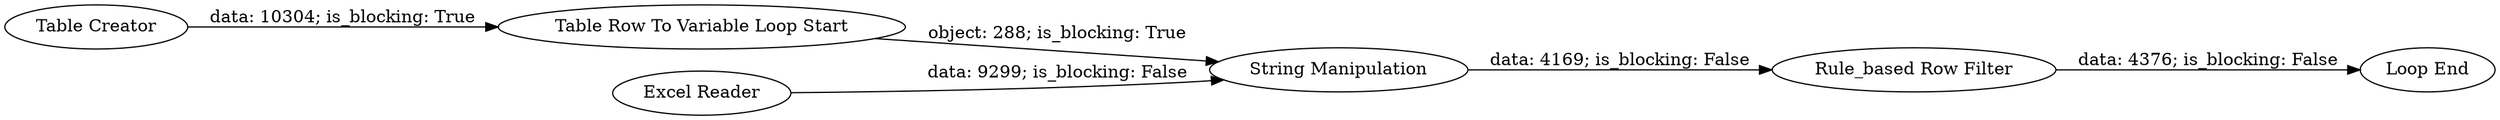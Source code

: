 digraph {
	"-6370172658137925858_298" [label="Rule_based Row Filter"]
	"-6370172658137925858_296" [label="Table Row To Variable Loop Start"]
	"-6370172658137925858_297" [label="String Manipulation"]
	"-6370172658137925858_293" [label="Excel Reader"]
	"-6370172658137925858_299" [label="Loop End"]
	"-6370172658137925858_294" [label="Table Creator"]
	"-6370172658137925858_294" -> "-6370172658137925858_296" [label="data: 10304; is_blocking: True"]
	"-6370172658137925858_293" -> "-6370172658137925858_297" [label="data: 9299; is_blocking: False"]
	"-6370172658137925858_296" -> "-6370172658137925858_297" [label="object: 288; is_blocking: True"]
	"-6370172658137925858_298" -> "-6370172658137925858_299" [label="data: 4376; is_blocking: False"]
	"-6370172658137925858_297" -> "-6370172658137925858_298" [label="data: 4169; is_blocking: False"]
	rankdir=LR
}
